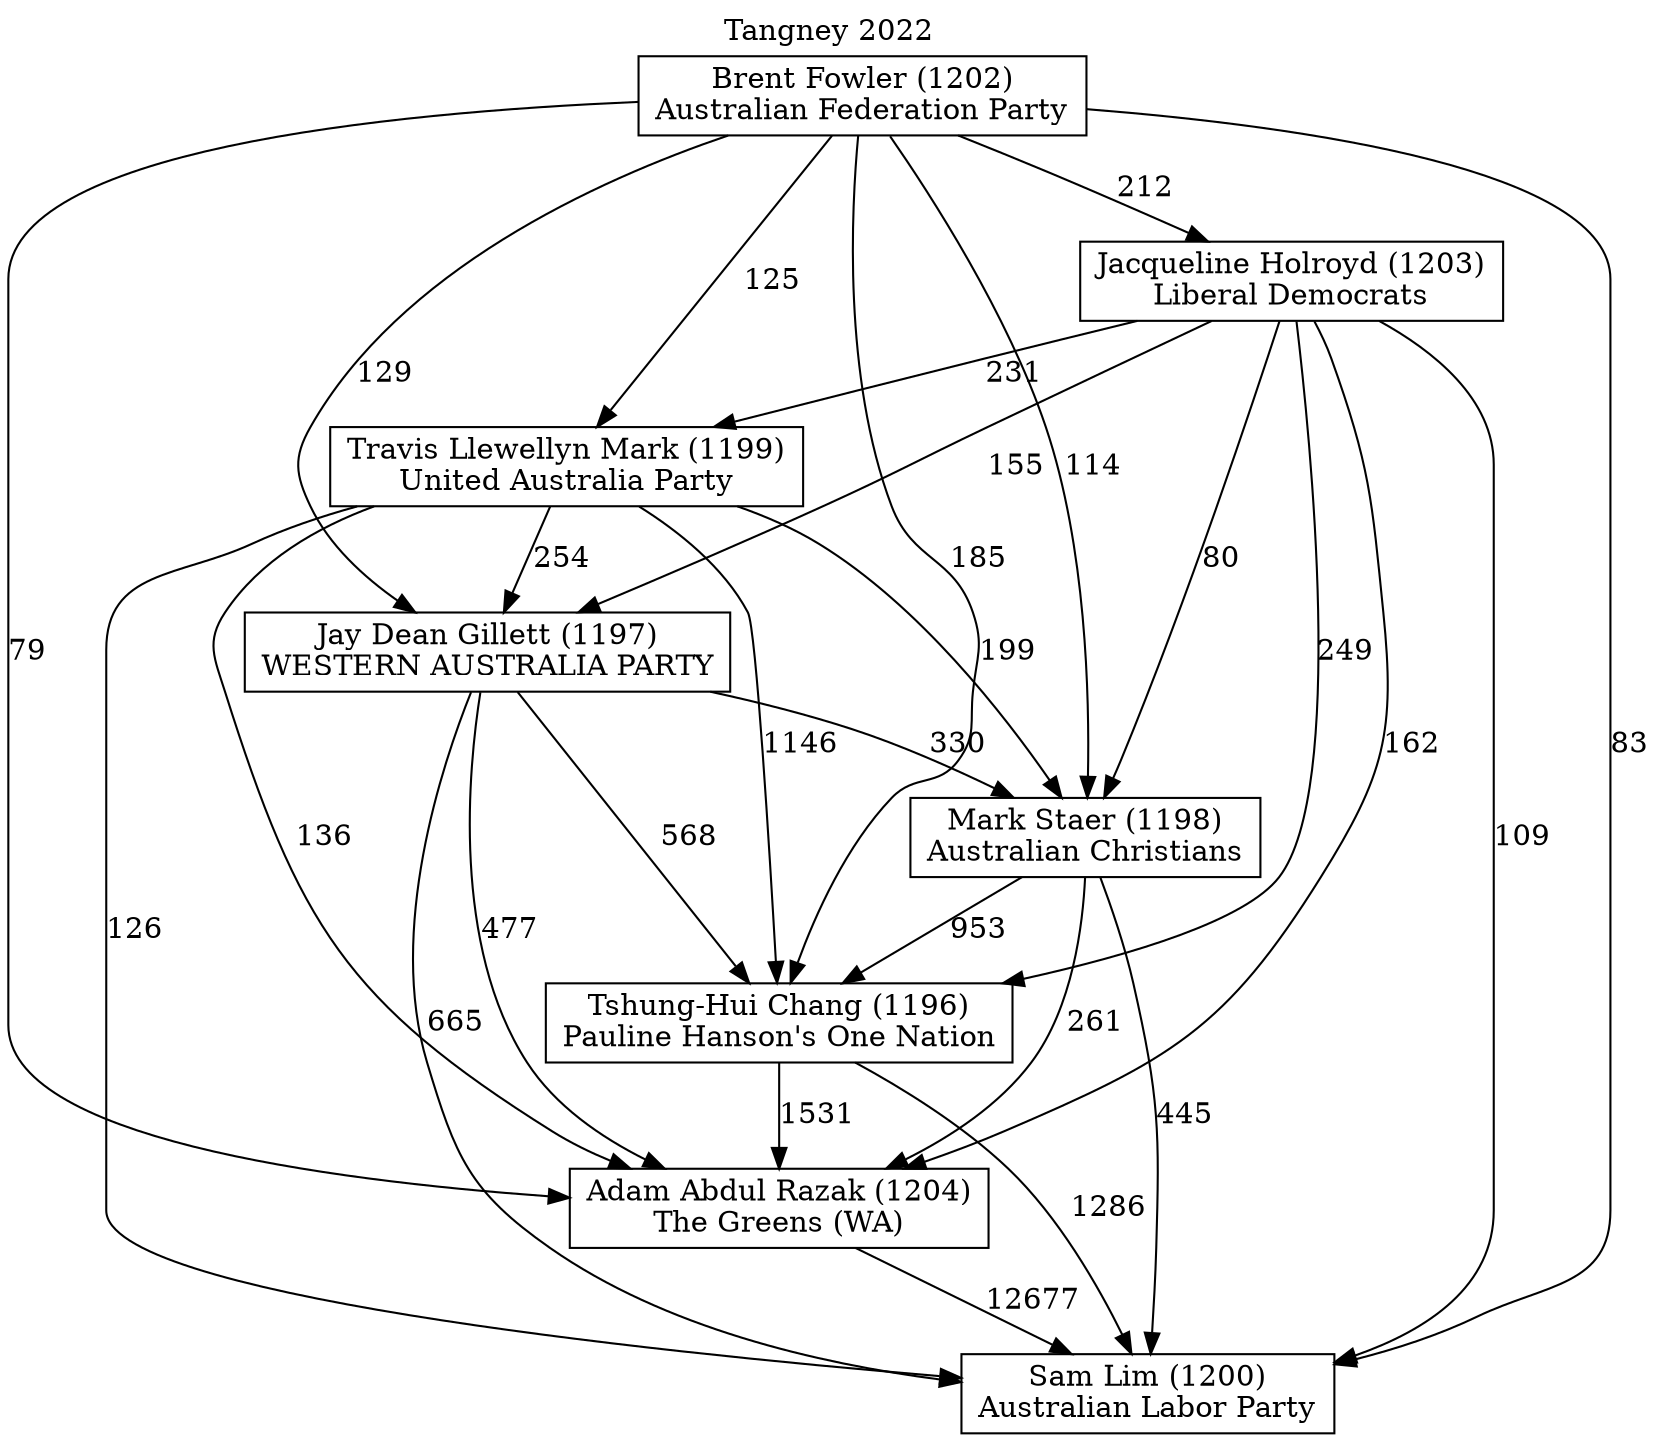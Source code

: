 // House preference flow
digraph "Sam Lim (1200)_Tangney_2022" {
	graph [label="Tangney 2022" labelloc=t mclimit=10]
	node [shape=box]
	"Sam Lim (1200)" [label="Sam Lim (1200)
Australian Labor Party"]
	"Jay Dean Gillett (1197)" [label="Jay Dean Gillett (1197)
WESTERN AUSTRALIA PARTY"]
	"Mark Staer (1198)" [label="Mark Staer (1198)
Australian Christians"]
	"Adam Abdul Razak (1204)" [label="Adam Abdul Razak (1204)
The Greens (WA)"]
	"Jacqueline Holroyd (1203)" [label="Jacqueline Holroyd (1203)
Liberal Democrats"]
	"Brent Fowler (1202)" [label="Brent Fowler (1202)
Australian Federation Party"]
	"Travis Llewellyn Mark (1199)" [label="Travis Llewellyn Mark (1199)
United Australia Party"]
	"Tshung-Hui Chang (1196)" [label="Tshung-Hui Chang (1196)
Pauline Hanson's One Nation"]
	"Jay Dean Gillett (1197)" -> "Mark Staer (1198)" [label=330]
	"Jacqueline Holroyd (1203)" -> "Mark Staer (1198)" [label=80]
	"Brent Fowler (1202)" -> "Mark Staer (1198)" [label=114]
	"Adam Abdul Razak (1204)" -> "Sam Lim (1200)" [label=12677]
	"Jay Dean Gillett (1197)" -> "Sam Lim (1200)" [label=665]
	"Jacqueline Holroyd (1203)" -> "Adam Abdul Razak (1204)" [label=162]
	"Mark Staer (1198)" -> "Adam Abdul Razak (1204)" [label=261]
	"Jay Dean Gillett (1197)" -> "Adam Abdul Razak (1204)" [label=477]
	"Brent Fowler (1202)" -> "Adam Abdul Razak (1204)" [label=79]
	"Travis Llewellyn Mark (1199)" -> "Jay Dean Gillett (1197)" [label=254]
	"Tshung-Hui Chang (1196)" -> "Adam Abdul Razak (1204)" [label=1531]
	"Brent Fowler (1202)" -> "Tshung-Hui Chang (1196)" [label=185]
	"Travis Llewellyn Mark (1199)" -> "Sam Lim (1200)" [label=126]
	"Travis Llewellyn Mark (1199)" -> "Tshung-Hui Chang (1196)" [label=1146]
	"Brent Fowler (1202)" -> "Travis Llewellyn Mark (1199)" [label=125]
	"Mark Staer (1198)" -> "Tshung-Hui Chang (1196)" [label=953]
	"Jacqueline Holroyd (1203)" -> "Jay Dean Gillett (1197)" [label=155]
	"Travis Llewellyn Mark (1199)" -> "Adam Abdul Razak (1204)" [label=136]
	"Brent Fowler (1202)" -> "Jacqueline Holroyd (1203)" [label=212]
	"Brent Fowler (1202)" -> "Sam Lim (1200)" [label=83]
	"Tshung-Hui Chang (1196)" -> "Sam Lim (1200)" [label=1286]
	"Jacqueline Holroyd (1203)" -> "Tshung-Hui Chang (1196)" [label=249]
	"Travis Llewellyn Mark (1199)" -> "Mark Staer (1198)" [label=199]
	"Jacqueline Holroyd (1203)" -> "Sam Lim (1200)" [label=109]
	"Brent Fowler (1202)" -> "Jay Dean Gillett (1197)" [label=129]
	"Jay Dean Gillett (1197)" -> "Tshung-Hui Chang (1196)" [label=568]
	"Mark Staer (1198)" -> "Sam Lim (1200)" [label=445]
	"Jacqueline Holroyd (1203)" -> "Travis Llewellyn Mark (1199)" [label=231]
}
